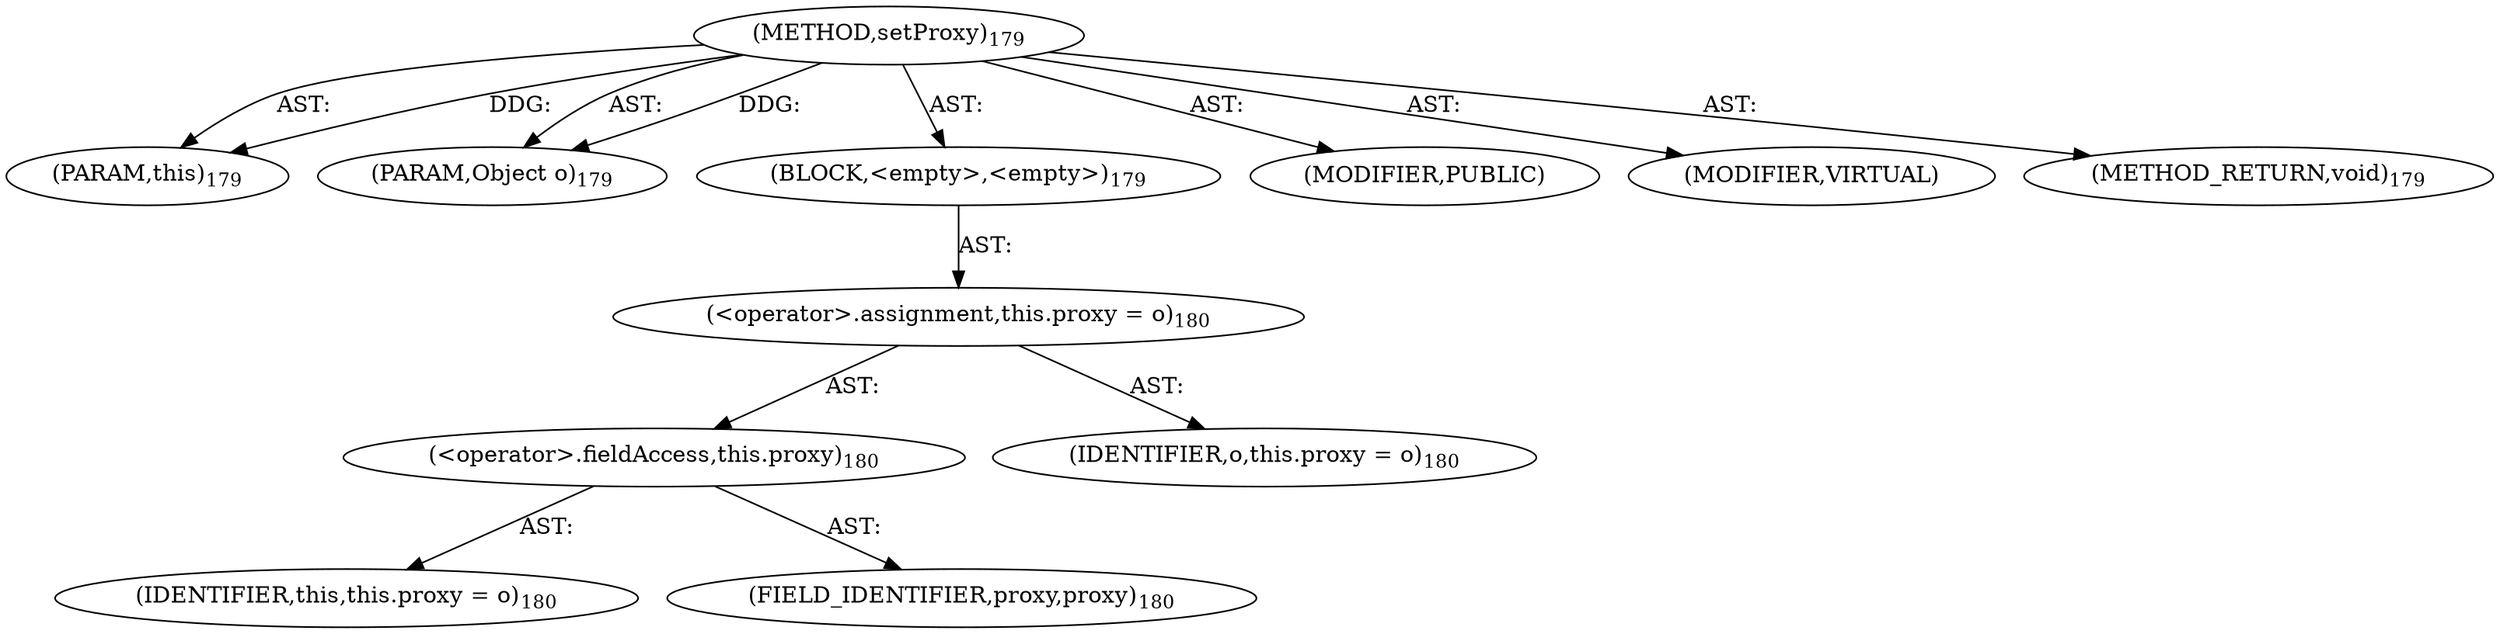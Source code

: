 digraph "setProxy" {  
"111669149699" [label = <(METHOD,setProxy)<SUB>179</SUB>> ]
"115964116994" [label = <(PARAM,this)<SUB>179</SUB>> ]
"115964116998" [label = <(PARAM,Object o)<SUB>179</SUB>> ]
"25769803797" [label = <(BLOCK,&lt;empty&gt;,&lt;empty&gt;)<SUB>179</SUB>> ]
"30064771168" [label = <(&lt;operator&gt;.assignment,this.proxy = o)<SUB>180</SUB>> ]
"30064771169" [label = <(&lt;operator&gt;.fieldAccess,this.proxy)<SUB>180</SUB>> ]
"68719476743" [label = <(IDENTIFIER,this,this.proxy = o)<SUB>180</SUB>> ]
"55834574865" [label = <(FIELD_IDENTIFIER,proxy,proxy)<SUB>180</SUB>> ]
"68719476809" [label = <(IDENTIFIER,o,this.proxy = o)<SUB>180</SUB>> ]
"133143986183" [label = <(MODIFIER,PUBLIC)> ]
"133143986184" [label = <(MODIFIER,VIRTUAL)> ]
"128849018883" [label = <(METHOD_RETURN,void)<SUB>179</SUB>> ]
  "111669149699" -> "115964116994"  [ label = "AST: "] 
  "111669149699" -> "115964116998"  [ label = "AST: "] 
  "111669149699" -> "25769803797"  [ label = "AST: "] 
  "111669149699" -> "133143986183"  [ label = "AST: "] 
  "111669149699" -> "133143986184"  [ label = "AST: "] 
  "111669149699" -> "128849018883"  [ label = "AST: "] 
  "25769803797" -> "30064771168"  [ label = "AST: "] 
  "30064771168" -> "30064771169"  [ label = "AST: "] 
  "30064771168" -> "68719476809"  [ label = "AST: "] 
  "30064771169" -> "68719476743"  [ label = "AST: "] 
  "30064771169" -> "55834574865"  [ label = "AST: "] 
  "111669149699" -> "115964116994"  [ label = "DDG: "] 
  "111669149699" -> "115964116998"  [ label = "DDG: "] 
}
